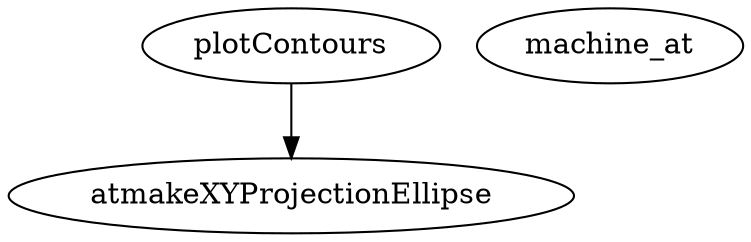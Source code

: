 /* Created by mdot for Matlab */
digraph m2html {
  plotContours -> atmakeXYProjectionEllipse;

  atmakeXYProjectionEllipse [URL="atmakeXYProjectionEllipse.html"];
  machine_at [URL="machine_at.html"];
  plotContours [URL="plotContours.html"];
}